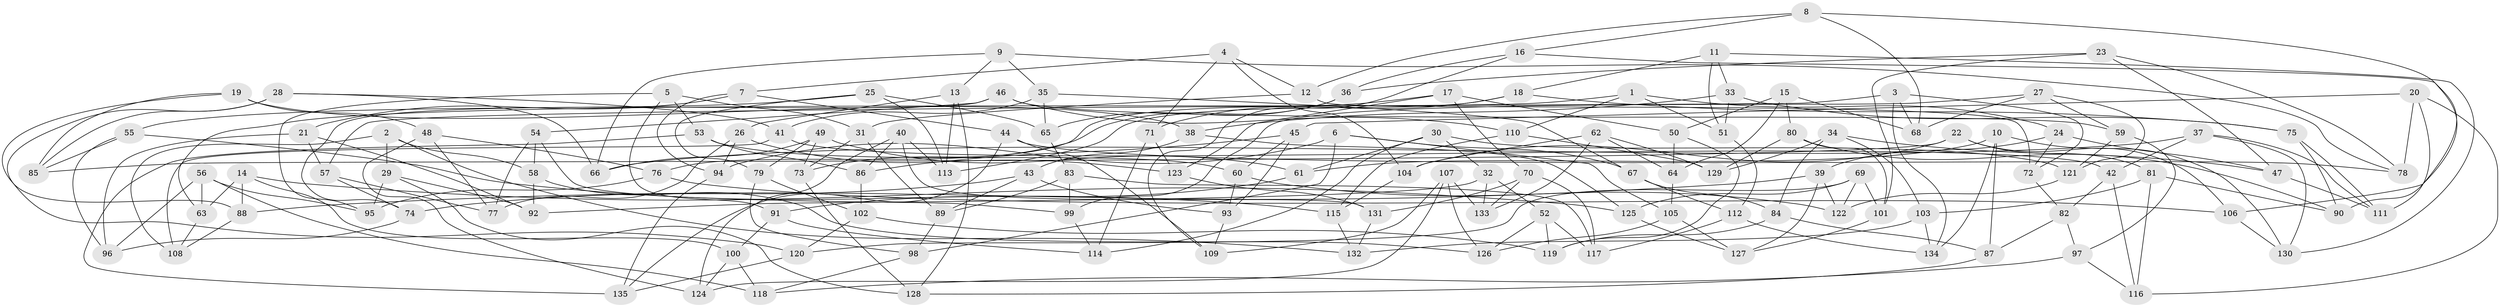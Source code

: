 // coarse degree distribution, {6: 0.425531914893617, 4: 0.5531914893617021, 5: 0.010638297872340425, 3: 0.010638297872340425}
// Generated by graph-tools (version 1.1) at 2025/24/03/03/25 07:24:30]
// undirected, 135 vertices, 270 edges
graph export_dot {
graph [start="1"]
  node [color=gray90,style=filled];
  1;
  2;
  3;
  4;
  5;
  6;
  7;
  8;
  9;
  10;
  11;
  12;
  13;
  14;
  15;
  16;
  17;
  18;
  19;
  20;
  21;
  22;
  23;
  24;
  25;
  26;
  27;
  28;
  29;
  30;
  31;
  32;
  33;
  34;
  35;
  36;
  37;
  38;
  39;
  40;
  41;
  42;
  43;
  44;
  45;
  46;
  47;
  48;
  49;
  50;
  51;
  52;
  53;
  54;
  55;
  56;
  57;
  58;
  59;
  60;
  61;
  62;
  63;
  64;
  65;
  66;
  67;
  68;
  69;
  70;
  71;
  72;
  73;
  74;
  75;
  76;
  77;
  78;
  79;
  80;
  81;
  82;
  83;
  84;
  85;
  86;
  87;
  88;
  89;
  90;
  91;
  92;
  93;
  94;
  95;
  96;
  97;
  98;
  99;
  100;
  101;
  102;
  103;
  104;
  105;
  106;
  107;
  108;
  109;
  110;
  111;
  112;
  113;
  114;
  115;
  116;
  117;
  118;
  119;
  120;
  121;
  122;
  123;
  124;
  125;
  126;
  127;
  128;
  129;
  130;
  131;
  132;
  133;
  134;
  135;
  1 -- 24;
  1 -- 51;
  1 -- 110;
  1 -- 63;
  2 -- 132;
  2 -- 108;
  2 -- 58;
  2 -- 29;
  3 -- 72;
  3 -- 134;
  3 -- 57;
  3 -- 68;
  4 -- 71;
  4 -- 104;
  4 -- 12;
  4 -- 7;
  5 -- 31;
  5 -- 95;
  5 -- 53;
  5 -- 91;
  6 -- 98;
  6 -- 105;
  6 -- 67;
  6 -- 94;
  7 -- 94;
  7 -- 44;
  7 -- 21;
  8 -- 16;
  8 -- 12;
  8 -- 106;
  8 -- 68;
  9 -- 78;
  9 -- 13;
  9 -- 35;
  9 -- 66;
  10 -- 87;
  10 -- 134;
  10 -- 130;
  10 -- 61;
  11 -- 33;
  11 -- 130;
  11 -- 18;
  11 -- 51;
  12 -- 72;
  12 -- 31;
  13 -- 113;
  13 -- 128;
  13 -- 26;
  14 -- 125;
  14 -- 100;
  14 -- 63;
  14 -- 88;
  15 -- 68;
  15 -- 50;
  15 -- 80;
  15 -- 64;
  16 -- 90;
  16 -- 109;
  16 -- 36;
  17 -- 50;
  17 -- 70;
  17 -- 76;
  17 -- 123;
  18 -- 75;
  18 -- 113;
  18 -- 71;
  19 -- 88;
  19 -- 48;
  19 -- 85;
  19 -- 38;
  20 -- 45;
  20 -- 111;
  20 -- 78;
  20 -- 116;
  21 -- 96;
  21 -- 57;
  21 -- 92;
  22 -- 85;
  22 -- 81;
  22 -- 106;
  22 -- 104;
  23 -- 36;
  23 -- 101;
  23 -- 47;
  23 -- 78;
  24 -- 72;
  24 -- 47;
  24 -- 39;
  25 -- 65;
  25 -- 113;
  25 -- 79;
  25 -- 55;
  26 -- 94;
  26 -- 123;
  26 -- 77;
  27 -- 68;
  27 -- 121;
  27 -- 59;
  27 -- 99;
  28 -- 66;
  28 -- 120;
  28 -- 85;
  28 -- 41;
  29 -- 92;
  29 -- 95;
  29 -- 128;
  30 -- 114;
  30 -- 61;
  30 -- 32;
  30 -- 121;
  31 -- 89;
  31 -- 73;
  32 -- 92;
  32 -- 52;
  32 -- 133;
  33 -- 38;
  33 -- 51;
  33 -- 75;
  34 -- 129;
  34 -- 103;
  34 -- 84;
  34 -- 47;
  35 -- 41;
  35 -- 67;
  35 -- 65;
  36 -- 73;
  36 -- 65;
  37 -- 130;
  37 -- 42;
  37 -- 66;
  37 -- 111;
  38 -- 125;
  38 -- 43;
  39 -- 127;
  39 -- 88;
  39 -- 122;
  40 -- 124;
  40 -- 86;
  40 -- 131;
  40 -- 113;
  41 -- 42;
  41 -- 108;
  42 -- 116;
  42 -- 82;
  43 -- 74;
  43 -- 93;
  43 -- 89;
  44 -- 135;
  44 -- 109;
  44 -- 78;
  45 -- 60;
  45 -- 86;
  45 -- 93;
  46 -- 110;
  46 -- 59;
  46 -- 54;
  46 -- 74;
  47 -- 111;
  48 -- 76;
  48 -- 77;
  48 -- 124;
  49 -- 73;
  49 -- 66;
  49 -- 79;
  49 -- 61;
  50 -- 119;
  50 -- 64;
  51 -- 112;
  52 -- 119;
  52 -- 117;
  52 -- 126;
  53 -- 86;
  53 -- 60;
  53 -- 135;
  54 -- 58;
  54 -- 99;
  54 -- 77;
  55 -- 96;
  55 -- 85;
  55 -- 115;
  56 -- 96;
  56 -- 95;
  56 -- 63;
  56 -- 118;
  57 -- 74;
  57 -- 77;
  58 -- 92;
  58 -- 126;
  59 -- 121;
  59 -- 97;
  60 -- 93;
  60 -- 122;
  61 -- 91;
  62 -- 133;
  62 -- 64;
  62 -- 129;
  62 -- 104;
  63 -- 108;
  64 -- 105;
  65 -- 83;
  67 -- 112;
  67 -- 84;
  69 -- 101;
  69 -- 122;
  69 -- 125;
  69 -- 120;
  70 -- 133;
  70 -- 117;
  70 -- 131;
  71 -- 123;
  71 -- 114;
  72 -- 82;
  73 -- 128;
  74 -- 96;
  75 -- 111;
  75 -- 90;
  76 -- 95;
  76 -- 106;
  79 -- 102;
  79 -- 98;
  80 -- 129;
  80 -- 90;
  80 -- 101;
  81 -- 116;
  81 -- 103;
  81 -- 90;
  82 -- 97;
  82 -- 87;
  83 -- 89;
  83 -- 99;
  83 -- 117;
  84 -- 87;
  84 -- 119;
  86 -- 102;
  87 -- 128;
  88 -- 108;
  89 -- 98;
  91 -- 114;
  91 -- 100;
  93 -- 109;
  94 -- 135;
  97 -- 118;
  97 -- 116;
  98 -- 118;
  99 -- 114;
  100 -- 118;
  100 -- 124;
  101 -- 127;
  102 -- 120;
  102 -- 119;
  103 -- 132;
  103 -- 134;
  104 -- 115;
  105 -- 127;
  105 -- 126;
  106 -- 130;
  107 -- 126;
  107 -- 133;
  107 -- 124;
  107 -- 109;
  110 -- 129;
  110 -- 115;
  112 -- 117;
  112 -- 134;
  115 -- 132;
  120 -- 135;
  121 -- 122;
  123 -- 131;
  125 -- 127;
  131 -- 132;
}
